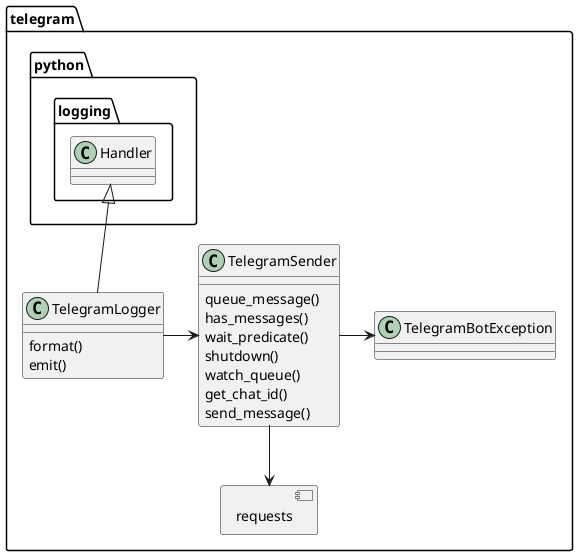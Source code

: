 @startuml

allowmixing

namespace telegram {
component requests

class TelegramLogger extends python.logging.Handler {
format()
emit()
}

class TelegramBotException

class TelegramSender {
    queue_message()
    has_messages()
    wait_predicate()
    shutdown()
    watch_queue()
    get_chat_id()
    send_message()
}

TelegramLogger -> TelegramSender
TelegramSender --> requests
TelegramSender -> TelegramBotException

}
@enduml